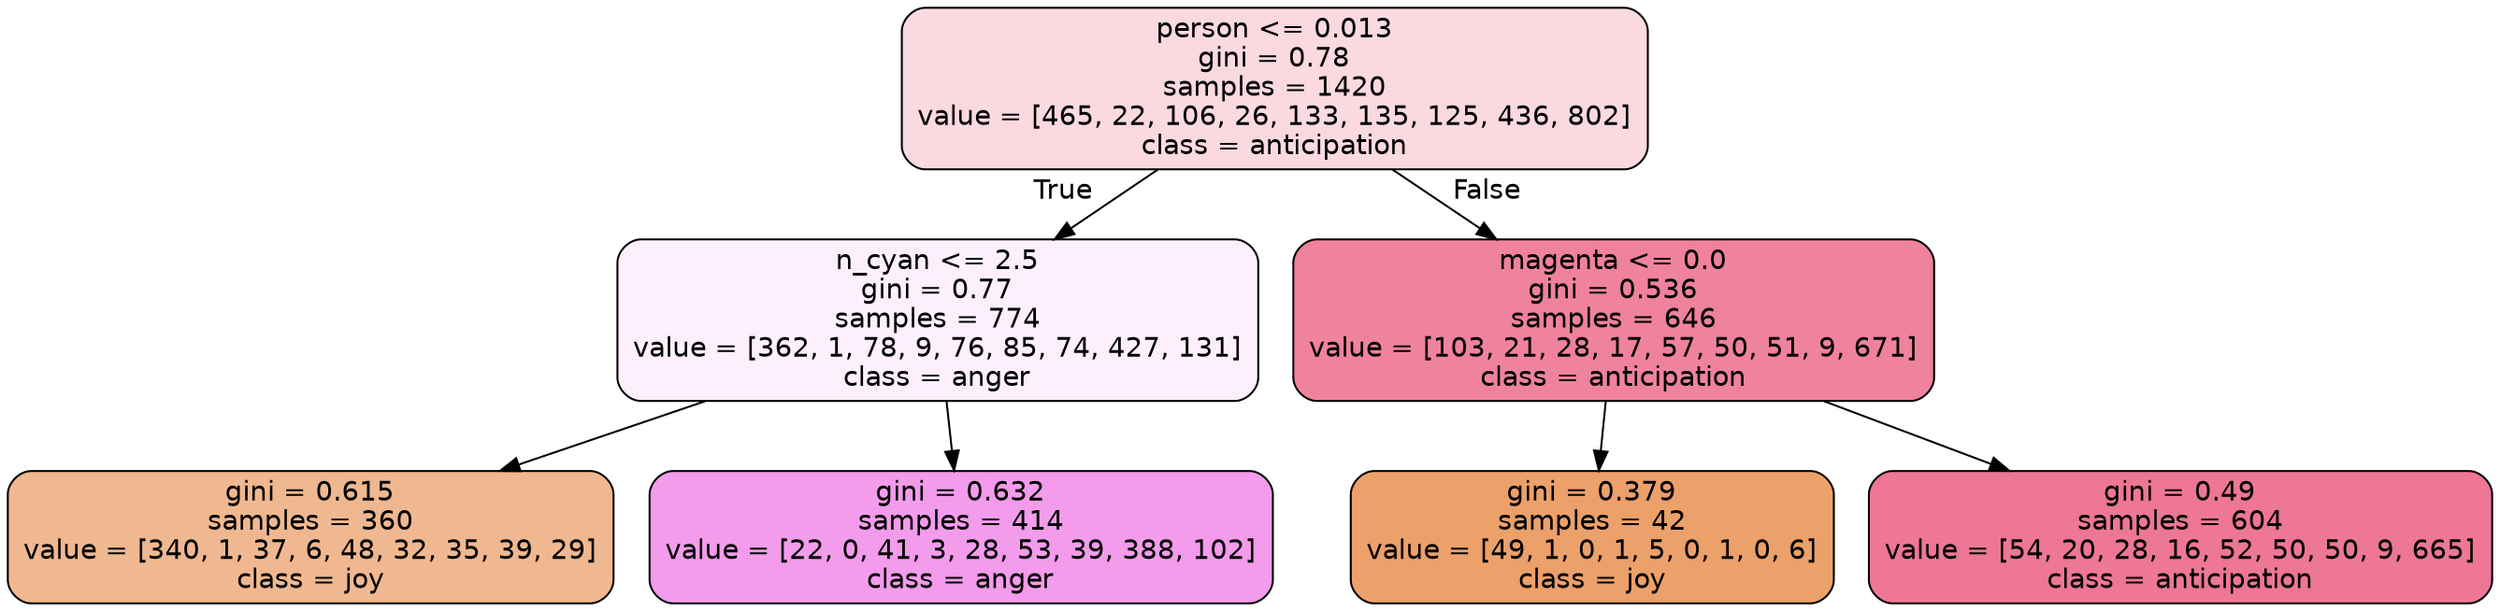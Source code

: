 digraph Tree {
node [shape=box, style="filled, rounded", color="black", fontname=helvetica] ;
edge [fontname=helvetica] ;
0 [label="person <= 0.013\ngini = 0.78\nsamples = 1420\nvalue = [465, 22, 106, 26, 133, 135, 125, 436, 802]\nclass = anticipation", fillcolor="#e5396430"] ;
1 [label="n_cyan <= 2.5\ngini = 0.77\nsamples = 774\nvalue = [362, 1, 78, 9, 76, 85, 74, 427, 131]\nclass = anger", fillcolor="#e539d713"] ;
0 -> 1 [labeldistance=2.5, labelangle=45, headlabel="True"] ;
2 [label="gini = 0.615\nsamples = 360\nvalue = [340, 1, 37, 6, 48, 32, 35, 39, 29]\nclass = joy", fillcolor="#e581398f"] ;
1 -> 2 ;
3 [label="gini = 0.632\nsamples = 414\nvalue = [22, 0, 41, 3, 28, 53, 39, 388, 102]\nclass = anger", fillcolor="#e539d77f"] ;
1 -> 3 ;
4 [label="magenta <= 0.0\ngini = 0.536\nsamples = 646\nvalue = [103, 21, 28, 17, 57, 50, 51, 9, 671]\nclass = anticipation", fillcolor="#e53964a0"] ;
0 -> 4 [labeldistance=2.5, labelangle=-45, headlabel="False"] ;
5 [label="gini = 0.379\nsamples = 42\nvalue = [49, 1, 0, 1, 5, 0, 1, 0, 6]\nclass = joy", fillcolor="#e58139c0"] ;
4 -> 5 ;
6 [label="gini = 0.49\nsamples = 604\nvalue = [54, 20, 28, 16, 52, 50, 50, 9, 665]\nclass = anticipation", fillcolor="#e53964af"] ;
4 -> 6 ;
}